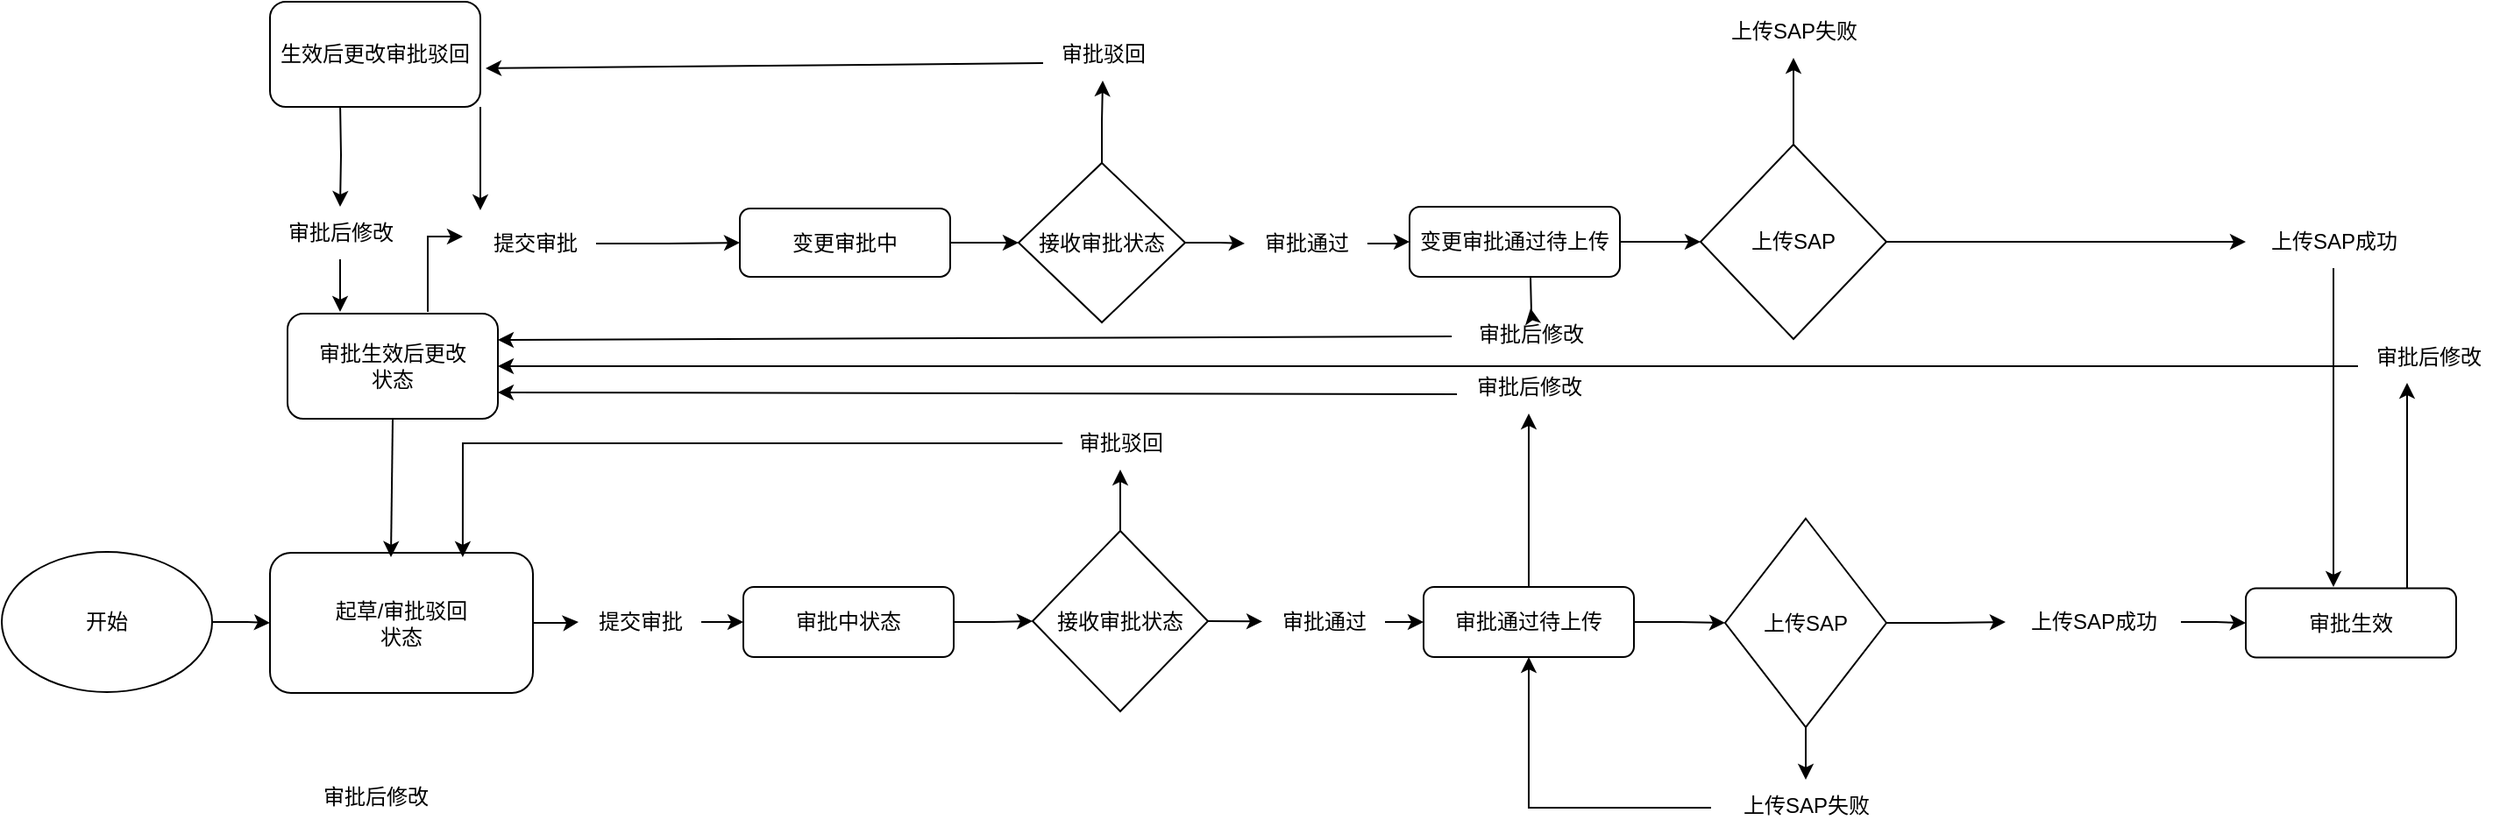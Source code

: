 <mxfile version="21.1.4" type="github">
  <diagram id="C5RBs43oDa-KdzZeNtuy" name="Page-1">
    <mxGraphModel dx="1674" dy="764" grid="1" gridSize="10" guides="1" tooltips="1" connect="1" arrows="1" fold="1" page="1" pageScale="1" pageWidth="1600" pageHeight="1200" math="0" shadow="0">
      <root>
        <mxCell id="WIyWlLk6GJQsqaUBKTNV-0" />
        <mxCell id="WIyWlLk6GJQsqaUBKTNV-1" parent="WIyWlLk6GJQsqaUBKTNV-0" />
        <mxCell id="duuvg9W_gR2Q3q82Fqal-52" value="" style="edgeStyle=orthogonalEdgeStyle;rounded=0;orthogonalLoop=1;jettySize=auto;html=1;" edge="1" parent="WIyWlLk6GJQsqaUBKTNV-1" source="duuvg9W_gR2Q3q82Fqal-0" target="duuvg9W_gR2Q3q82Fqal-1">
          <mxGeometry relative="1" as="geometry" />
        </mxCell>
        <mxCell id="duuvg9W_gR2Q3q82Fqal-0" value="开始" style="ellipse;whiteSpace=wrap;html=1;labelBackgroundColor=none;labelBorderColor=none;" vertex="1" parent="WIyWlLk6GJQsqaUBKTNV-1">
          <mxGeometry x="27" y="597" width="120" height="80" as="geometry" />
        </mxCell>
        <mxCell id="duuvg9W_gR2Q3q82Fqal-51" value="" style="edgeStyle=orthogonalEdgeStyle;rounded=0;orthogonalLoop=1;jettySize=auto;html=1;" edge="1" parent="WIyWlLk6GJQsqaUBKTNV-1" source="duuvg9W_gR2Q3q82Fqal-1" target="duuvg9W_gR2Q3q82Fqal-35">
          <mxGeometry relative="1" as="geometry" />
        </mxCell>
        <mxCell id="duuvg9W_gR2Q3q82Fqal-1" value="起草/审批驳回&lt;br&gt;状态" style="rounded=1;whiteSpace=wrap;html=1;" vertex="1" parent="WIyWlLk6GJQsqaUBKTNV-1">
          <mxGeometry x="180" y="597.5" width="150" height="80" as="geometry" />
        </mxCell>
        <mxCell id="duuvg9W_gR2Q3q82Fqal-34" value="" style="edgeStyle=orthogonalEdgeStyle;rounded=0;orthogonalLoop=1;jettySize=auto;html=1;" edge="1" parent="WIyWlLk6GJQsqaUBKTNV-1" source="duuvg9W_gR2Q3q82Fqal-3" target="duuvg9W_gR2Q3q82Fqal-21">
          <mxGeometry relative="1" as="geometry" />
        </mxCell>
        <mxCell id="duuvg9W_gR2Q3q82Fqal-3" value="审批中状态" style="rounded=1;whiteSpace=wrap;html=1;" vertex="1" parent="WIyWlLk6GJQsqaUBKTNV-1">
          <mxGeometry x="450" y="617" width="120" height="40" as="geometry" />
        </mxCell>
        <mxCell id="duuvg9W_gR2Q3q82Fqal-117" value="" style="edgeStyle=orthogonalEdgeStyle;rounded=0;orthogonalLoop=1;jettySize=auto;html=1;" edge="1" parent="WIyWlLk6GJQsqaUBKTNV-1">
          <mxGeometry relative="1" as="geometry">
            <mxPoint x="1399" y="617.75" as="sourcePoint" />
            <mxPoint x="1399" y="500.5" as="targetPoint" />
            <Array as="points">
              <mxPoint x="1399" y="590" />
              <mxPoint x="1399" y="590" />
            </Array>
          </mxGeometry>
        </mxCell>
        <mxCell id="duuvg9W_gR2Q3q82Fqal-6" value="审批生效" style="rounded=1;whiteSpace=wrap;html=1;" vertex="1" parent="WIyWlLk6GJQsqaUBKTNV-1">
          <mxGeometry x="1307" y="617.75" width="120" height="39.5" as="geometry" />
        </mxCell>
        <mxCell id="duuvg9W_gR2Q3q82Fqal-33" value="" style="edgeStyle=orthogonalEdgeStyle;rounded=0;orthogonalLoop=1;jettySize=auto;html=1;" edge="1" parent="WIyWlLk6GJQsqaUBKTNV-1" source="duuvg9W_gR2Q3q82Fqal-8" target="duuvg9W_gR2Q3q82Fqal-10">
          <mxGeometry relative="1" as="geometry" />
        </mxCell>
        <mxCell id="duuvg9W_gR2Q3q82Fqal-8" value="审批通过" style="text;html=1;align=center;verticalAlign=middle;resizable=0;points=[];autosize=1;strokeColor=none;fillColor=none;" vertex="1" parent="WIyWlLk6GJQsqaUBKTNV-1">
          <mxGeometry x="746" y="622" width="70" height="30" as="geometry" />
        </mxCell>
        <mxCell id="duuvg9W_gR2Q3q82Fqal-12" value="审批驳回" style="text;html=1;align=center;verticalAlign=middle;resizable=0;points=[];autosize=1;strokeColor=none;fillColor=none;" vertex="1" parent="WIyWlLk6GJQsqaUBKTNV-1">
          <mxGeometry x="630" y="520" width="70" height="30" as="geometry" />
        </mxCell>
        <mxCell id="duuvg9W_gR2Q3q82Fqal-55" value="" style="edgeStyle=orthogonalEdgeStyle;rounded=0;orthogonalLoop=1;jettySize=auto;html=1;" edge="1" parent="WIyWlLk6GJQsqaUBKTNV-1" source="duuvg9W_gR2Q3q82Fqal-21" target="duuvg9W_gR2Q3q82Fqal-12">
          <mxGeometry relative="1" as="geometry" />
        </mxCell>
        <mxCell id="duuvg9W_gR2Q3q82Fqal-21" value="接收审批状态" style="rhombus;whiteSpace=wrap;html=1;" vertex="1" parent="WIyWlLk6GJQsqaUBKTNV-1">
          <mxGeometry x="615" y="585" width="100" height="103" as="geometry" />
        </mxCell>
        <mxCell id="duuvg9W_gR2Q3q82Fqal-47" value="" style="edgeStyle=orthogonalEdgeStyle;rounded=0;orthogonalLoop=1;jettySize=auto;html=1;" edge="1" parent="WIyWlLk6GJQsqaUBKTNV-1" source="duuvg9W_gR2Q3q82Fqal-28" target="duuvg9W_gR2Q3q82Fqal-46">
          <mxGeometry relative="1" as="geometry" />
        </mxCell>
        <mxCell id="duuvg9W_gR2Q3q82Fqal-69" value="" style="edgeStyle=orthogonalEdgeStyle;rounded=0;orthogonalLoop=1;jettySize=auto;html=1;" edge="1" parent="WIyWlLk6GJQsqaUBKTNV-1" source="duuvg9W_gR2Q3q82Fqal-28" target="duuvg9W_gR2Q3q82Fqal-44">
          <mxGeometry relative="1" as="geometry" />
        </mxCell>
        <mxCell id="duuvg9W_gR2Q3q82Fqal-28" value="上传SAP" style="rhombus;whiteSpace=wrap;html=1;" vertex="1" parent="WIyWlLk6GJQsqaUBKTNV-1">
          <mxGeometry x="1010" y="578" width="92" height="119" as="geometry" />
        </mxCell>
        <mxCell id="duuvg9W_gR2Q3q82Fqal-43" value="" style="edgeStyle=orthogonalEdgeStyle;rounded=0;orthogonalLoop=1;jettySize=auto;html=1;" edge="1" parent="WIyWlLk6GJQsqaUBKTNV-1" source="duuvg9W_gR2Q3q82Fqal-10" target="duuvg9W_gR2Q3q82Fqal-28">
          <mxGeometry relative="1" as="geometry" />
        </mxCell>
        <mxCell id="duuvg9W_gR2Q3q82Fqal-37" value="" style="edgeStyle=orthogonalEdgeStyle;rounded=0;orthogonalLoop=1;jettySize=auto;html=1;" edge="1" parent="WIyWlLk6GJQsqaUBKTNV-1" source="duuvg9W_gR2Q3q82Fqal-35" target="duuvg9W_gR2Q3q82Fqal-3">
          <mxGeometry relative="1" as="geometry" />
        </mxCell>
        <mxCell id="duuvg9W_gR2Q3q82Fqal-35" value="提交审批" style="text;html=1;align=center;verticalAlign=middle;resizable=0;points=[];autosize=1;strokeColor=none;fillColor=none;" vertex="1" parent="WIyWlLk6GJQsqaUBKTNV-1">
          <mxGeometry x="356" y="622" width="70" height="30" as="geometry" />
        </mxCell>
        <mxCell id="duuvg9W_gR2Q3q82Fqal-49" value="" style="edgeStyle=orthogonalEdgeStyle;rounded=0;orthogonalLoop=1;jettySize=auto;html=1;" edge="1" parent="WIyWlLk6GJQsqaUBKTNV-1" source="duuvg9W_gR2Q3q82Fqal-44" target="duuvg9W_gR2Q3q82Fqal-6">
          <mxGeometry relative="1" as="geometry" />
        </mxCell>
        <mxCell id="duuvg9W_gR2Q3q82Fqal-44" value="上传SAP成功" style="text;html=1;align=center;verticalAlign=middle;resizable=0;points=[];autosize=1;strokeColor=none;fillColor=none;" vertex="1" parent="WIyWlLk6GJQsqaUBKTNV-1">
          <mxGeometry x="1170" y="622" width="100" height="30" as="geometry" />
        </mxCell>
        <mxCell id="duuvg9W_gR2Q3q82Fqal-46" value="上传SAP失败" style="text;html=1;align=center;verticalAlign=middle;resizable=0;points=[];autosize=1;strokeColor=none;fillColor=none;" vertex="1" parent="WIyWlLk6GJQsqaUBKTNV-1">
          <mxGeometry x="1006" y="727" width="100" height="30" as="geometry" />
        </mxCell>
        <mxCell id="duuvg9W_gR2Q3q82Fqal-70" value="" style="edgeStyle=orthogonalEdgeStyle;rounded=0;orthogonalLoop=1;jettySize=auto;html=1;" edge="1" parent="WIyWlLk6GJQsqaUBKTNV-1" source="duuvg9W_gR2Q3q82Fqal-10" target="duuvg9W_gR2Q3q82Fqal-62">
          <mxGeometry relative="1" as="geometry" />
        </mxCell>
        <mxCell id="duuvg9W_gR2Q3q82Fqal-10" value="审批通过待上传" style="rounded=1;whiteSpace=wrap;html=1;" vertex="1" parent="WIyWlLk6GJQsqaUBKTNV-1">
          <mxGeometry x="838" y="617" width="120" height="40" as="geometry" />
        </mxCell>
        <mxCell id="duuvg9W_gR2Q3q82Fqal-58" value="" style="endArrow=classic;html=1;rounded=0;exitX=1;exitY=0.5;exitDx=0;exitDy=0;" edge="1" parent="WIyWlLk6GJQsqaUBKTNV-1" source="duuvg9W_gR2Q3q82Fqal-21" target="duuvg9W_gR2Q3q82Fqal-8">
          <mxGeometry width="50" height="50" relative="1" as="geometry">
            <mxPoint x="630" y="687" as="sourcePoint" />
            <mxPoint x="680" y="637" as="targetPoint" />
          </mxGeometry>
        </mxCell>
        <mxCell id="duuvg9W_gR2Q3q82Fqal-59" value="" style="endArrow=classic;html=1;rounded=0;exitX=0.029;exitY=0.5;exitDx=0;exitDy=0;exitPerimeter=0;entryX=0.733;entryY=0.031;entryDx=0;entryDy=0;entryPerimeter=0;" edge="1" parent="WIyWlLk6GJQsqaUBKTNV-1" source="duuvg9W_gR2Q3q82Fqal-12" target="duuvg9W_gR2Q3q82Fqal-1">
          <mxGeometry width="50" height="50" relative="1" as="geometry">
            <mxPoint x="630" y="687" as="sourcePoint" />
            <mxPoint x="290" y="590" as="targetPoint" />
            <Array as="points">
              <mxPoint x="290" y="535" />
            </Array>
          </mxGeometry>
        </mxCell>
        <mxCell id="duuvg9W_gR2Q3q82Fqal-62" value="审批后修改" style="text;html=1;align=center;verticalAlign=middle;resizable=0;points=[];autosize=1;strokeColor=none;fillColor=none;" vertex="1" parent="WIyWlLk6GJQsqaUBKTNV-1">
          <mxGeometry x="858" y="488" width="80" height="30" as="geometry" />
        </mxCell>
        <mxCell id="duuvg9W_gR2Q3q82Fqal-65" value="" style="endArrow=classic;html=1;rounded=0;exitX=-0.04;exitY=0.533;exitDx=0;exitDy=0;exitPerimeter=0;entryX=0.5;entryY=1;entryDx=0;entryDy=0;" edge="1" parent="WIyWlLk6GJQsqaUBKTNV-1" source="duuvg9W_gR2Q3q82Fqal-46" target="duuvg9W_gR2Q3q82Fqal-10">
          <mxGeometry width="50" height="50" relative="1" as="geometry">
            <mxPoint x="700" y="687" as="sourcePoint" />
            <mxPoint x="750" y="637" as="targetPoint" />
            <Array as="points">
              <mxPoint x="898" y="743" />
            </Array>
          </mxGeometry>
        </mxCell>
        <mxCell id="duuvg9W_gR2Q3q82Fqal-66" value="" style="endArrow=classic;html=1;rounded=0;exitX=-0.012;exitY=0.633;exitDx=0;exitDy=0;exitPerimeter=0;entryX=1;entryY=0.75;entryDx=0;entryDy=0;" edge="1" parent="WIyWlLk6GJQsqaUBKTNV-1" source="duuvg9W_gR2Q3q82Fqal-62" target="duuvg9W_gR2Q3q82Fqal-72">
          <mxGeometry width="50" height="50" relative="1" as="geometry">
            <mxPoint x="700" y="699" as="sourcePoint" />
            <mxPoint x="266" y="503" as="targetPoint" />
            <Array as="points" />
          </mxGeometry>
        </mxCell>
        <mxCell id="duuvg9W_gR2Q3q82Fqal-71" value="审批后修改" style="text;html=1;align=center;verticalAlign=middle;resizable=0;points=[];autosize=1;strokeColor=none;fillColor=none;" vertex="1" parent="WIyWlLk6GJQsqaUBKTNV-1">
          <mxGeometry x="200" y="722" width="80" height="30" as="geometry" />
        </mxCell>
        <mxCell id="duuvg9W_gR2Q3q82Fqal-72" value="审批生效后更改&lt;br style=&quot;border-color: var(--border-color);&quot;&gt;状态" style="rounded=1;whiteSpace=wrap;html=1;" vertex="1" parent="WIyWlLk6GJQsqaUBKTNV-1">
          <mxGeometry x="190" y="461" width="120" height="60" as="geometry" />
        </mxCell>
        <mxCell id="duuvg9W_gR2Q3q82Fqal-73" value="" style="endArrow=classic;html=1;rounded=0;exitX=0.5;exitY=1;exitDx=0;exitDy=0;entryX=0.46;entryY=0.031;entryDx=0;entryDy=0;entryPerimeter=0;" edge="1" parent="WIyWlLk6GJQsqaUBKTNV-1" source="duuvg9W_gR2Q3q82Fqal-72" target="duuvg9W_gR2Q3q82Fqal-1">
          <mxGeometry width="50" height="50" relative="1" as="geometry">
            <mxPoint x="700" y="677" as="sourcePoint" />
            <mxPoint x="249" y="594" as="targetPoint" />
          </mxGeometry>
        </mxCell>
        <mxCell id="duuvg9W_gR2Q3q82Fqal-84" value="" style="edgeStyle=orthogonalEdgeStyle;rounded=0;orthogonalLoop=1;jettySize=auto;html=1;" edge="1" parent="WIyWlLk6GJQsqaUBKTNV-1" source="duuvg9W_gR2Q3q82Fqal-79" target="duuvg9W_gR2Q3q82Fqal-83">
          <mxGeometry relative="1" as="geometry" />
        </mxCell>
        <mxCell id="duuvg9W_gR2Q3q82Fqal-79" value="提交审批" style="text;html=1;align=center;verticalAlign=middle;resizable=0;points=[];autosize=1;strokeColor=none;fillColor=none;" vertex="1" parent="WIyWlLk6GJQsqaUBKTNV-1">
          <mxGeometry x="296" y="406" width="70" height="30" as="geometry" />
        </mxCell>
        <mxCell id="duuvg9W_gR2Q3q82Fqal-89" value="" style="edgeStyle=orthogonalEdgeStyle;rounded=0;orthogonalLoop=1;jettySize=auto;html=1;" edge="1" parent="WIyWlLk6GJQsqaUBKTNV-1" source="duuvg9W_gR2Q3q82Fqal-83" target="duuvg9W_gR2Q3q82Fqal-88">
          <mxGeometry relative="1" as="geometry" />
        </mxCell>
        <mxCell id="duuvg9W_gR2Q3q82Fqal-83" value="变更审批中" style="rounded=1;whiteSpace=wrap;html=1;" vertex="1" parent="WIyWlLk6GJQsqaUBKTNV-1">
          <mxGeometry x="448" y="401" width="120" height="39" as="geometry" />
        </mxCell>
        <mxCell id="duuvg9W_gR2Q3q82Fqal-87" value="" style="endArrow=classic;html=1;rounded=0;" edge="1" parent="WIyWlLk6GJQsqaUBKTNV-1">
          <mxGeometry width="50" height="50" relative="1" as="geometry">
            <mxPoint x="270" y="460" as="sourcePoint" />
            <mxPoint x="290" y="417" as="targetPoint" />
            <Array as="points">
              <mxPoint x="270" y="417" />
            </Array>
          </mxGeometry>
        </mxCell>
        <mxCell id="duuvg9W_gR2Q3q82Fqal-92" value="" style="edgeStyle=orthogonalEdgeStyle;rounded=0;orthogonalLoop=1;jettySize=auto;html=1;" edge="1" parent="WIyWlLk6GJQsqaUBKTNV-1" source="duuvg9W_gR2Q3q82Fqal-88" target="duuvg9W_gR2Q3q82Fqal-90">
          <mxGeometry relative="1" as="geometry" />
        </mxCell>
        <mxCell id="duuvg9W_gR2Q3q82Fqal-101" value="" style="edgeStyle=orthogonalEdgeStyle;rounded=0;orthogonalLoop=1;jettySize=auto;html=1;" edge="1" parent="WIyWlLk6GJQsqaUBKTNV-1" source="duuvg9W_gR2Q3q82Fqal-88" target="duuvg9W_gR2Q3q82Fqal-99">
          <mxGeometry relative="1" as="geometry" />
        </mxCell>
        <mxCell id="duuvg9W_gR2Q3q82Fqal-88" value="接收审批状态" style="rhombus;whiteSpace=wrap;html=1;" vertex="1" parent="WIyWlLk6GJQsqaUBKTNV-1">
          <mxGeometry x="607" y="375" width="95" height="91" as="geometry" />
        </mxCell>
        <mxCell id="duuvg9W_gR2Q3q82Fqal-90" value="审批驳回" style="text;html=1;align=center;verticalAlign=middle;resizable=0;points=[];autosize=1;strokeColor=none;fillColor=none;" vertex="1" parent="WIyWlLk6GJQsqaUBKTNV-1">
          <mxGeometry x="620" y="298" width="70" height="30" as="geometry" />
        </mxCell>
        <mxCell id="duuvg9W_gR2Q3q82Fqal-97" value="" style="edgeStyle=orthogonalEdgeStyle;rounded=0;orthogonalLoop=1;jettySize=auto;html=1;" edge="1" parent="WIyWlLk6GJQsqaUBKTNV-1" target="duuvg9W_gR2Q3q82Fqal-95">
          <mxGeometry relative="1" as="geometry">
            <mxPoint x="220" y="340" as="sourcePoint" />
          </mxGeometry>
        </mxCell>
        <mxCell id="duuvg9W_gR2Q3q82Fqal-91" value="生效后更改审批驳回" style="rounded=1;whiteSpace=wrap;html=1;" vertex="1" parent="WIyWlLk6GJQsqaUBKTNV-1">
          <mxGeometry x="180" y="283" width="120" height="60" as="geometry" />
        </mxCell>
        <mxCell id="duuvg9W_gR2Q3q82Fqal-93" value="" style="endArrow=classic;html=1;rounded=0;exitX=0.014;exitY=0.667;exitDx=0;exitDy=0;exitPerimeter=0;entryX=1.025;entryY=0.633;entryDx=0;entryDy=0;entryPerimeter=0;" edge="1" parent="WIyWlLk6GJQsqaUBKTNV-1" source="duuvg9W_gR2Q3q82Fqal-90" target="duuvg9W_gR2Q3q82Fqal-91">
          <mxGeometry width="50" height="50" relative="1" as="geometry">
            <mxPoint x="700" y="677" as="sourcePoint" />
            <mxPoint x="320" y="318" as="targetPoint" />
          </mxGeometry>
        </mxCell>
        <mxCell id="duuvg9W_gR2Q3q82Fqal-96" value="" style="edgeStyle=orthogonalEdgeStyle;rounded=0;orthogonalLoop=1;jettySize=auto;html=1;" edge="1" parent="WIyWlLk6GJQsqaUBKTNV-1" source="duuvg9W_gR2Q3q82Fqal-95">
          <mxGeometry relative="1" as="geometry">
            <mxPoint x="220" y="460" as="targetPoint" />
          </mxGeometry>
        </mxCell>
        <mxCell id="duuvg9W_gR2Q3q82Fqal-95" value="审批后修改" style="text;html=1;align=center;verticalAlign=middle;resizable=0;points=[];autosize=1;strokeColor=none;fillColor=none;" vertex="1" parent="WIyWlLk6GJQsqaUBKTNV-1">
          <mxGeometry x="180" y="400" width="80" height="30" as="geometry" />
        </mxCell>
        <mxCell id="duuvg9W_gR2Q3q82Fqal-110" value="" style="edgeStyle=orthogonalEdgeStyle;rounded=0;orthogonalLoop=1;jettySize=auto;html=1;" edge="1" parent="WIyWlLk6GJQsqaUBKTNV-1" target="duuvg9W_gR2Q3q82Fqal-109">
          <mxGeometry relative="1" as="geometry">
            <mxPoint x="899" y="440" as="sourcePoint" />
          </mxGeometry>
        </mxCell>
        <mxCell id="duuvg9W_gR2Q3q82Fqal-115" value="" style="edgeStyle=orthogonalEdgeStyle;rounded=0;orthogonalLoop=1;jettySize=auto;html=1;" edge="1" parent="WIyWlLk6GJQsqaUBKTNV-1" source="duuvg9W_gR2Q3q82Fqal-98" target="duuvg9W_gR2Q3q82Fqal-102">
          <mxGeometry relative="1" as="geometry" />
        </mxCell>
        <mxCell id="duuvg9W_gR2Q3q82Fqal-98" value="变更审批通过待上传" style="rounded=1;whiteSpace=wrap;html=1;" vertex="1" parent="WIyWlLk6GJQsqaUBKTNV-1">
          <mxGeometry x="830" y="400" width="120" height="40" as="geometry" />
        </mxCell>
        <mxCell id="duuvg9W_gR2Q3q82Fqal-100" value="" style="edgeStyle=orthogonalEdgeStyle;rounded=0;orthogonalLoop=1;jettySize=auto;html=1;" edge="1" parent="WIyWlLk6GJQsqaUBKTNV-1" source="duuvg9W_gR2Q3q82Fqal-99" target="duuvg9W_gR2Q3q82Fqal-98">
          <mxGeometry relative="1" as="geometry" />
        </mxCell>
        <mxCell id="duuvg9W_gR2Q3q82Fqal-99" value="审批通过" style="text;html=1;align=center;verticalAlign=middle;resizable=0;points=[];autosize=1;strokeColor=none;fillColor=none;" vertex="1" parent="WIyWlLk6GJQsqaUBKTNV-1">
          <mxGeometry x="736" y="406" width="70" height="30" as="geometry" />
        </mxCell>
        <mxCell id="duuvg9W_gR2Q3q82Fqal-105" value="" style="edgeStyle=orthogonalEdgeStyle;rounded=0;orthogonalLoop=1;jettySize=auto;html=1;" edge="1" parent="WIyWlLk6GJQsqaUBKTNV-1" source="duuvg9W_gR2Q3q82Fqal-102" target="duuvg9W_gR2Q3q82Fqal-104">
          <mxGeometry relative="1" as="geometry" />
        </mxCell>
        <mxCell id="duuvg9W_gR2Q3q82Fqal-118" value="" style="edgeStyle=orthogonalEdgeStyle;rounded=0;orthogonalLoop=1;jettySize=auto;html=1;" edge="1" parent="WIyWlLk6GJQsqaUBKTNV-1" source="duuvg9W_gR2Q3q82Fqal-102" target="duuvg9W_gR2Q3q82Fqal-103">
          <mxGeometry relative="1" as="geometry" />
        </mxCell>
        <mxCell id="duuvg9W_gR2Q3q82Fqal-102" value="上传SAP" style="rhombus;whiteSpace=wrap;html=1;" vertex="1" parent="WIyWlLk6GJQsqaUBKTNV-1">
          <mxGeometry x="996" y="364.5" width="106" height="111" as="geometry" />
        </mxCell>
        <mxCell id="duuvg9W_gR2Q3q82Fqal-103" value="上传SAP失败" style="text;html=1;align=center;verticalAlign=middle;resizable=0;points=[];autosize=1;strokeColor=none;fillColor=none;" vertex="1" parent="WIyWlLk6GJQsqaUBKTNV-1">
          <mxGeometry x="999" y="285" width="100" height="30" as="geometry" />
        </mxCell>
        <mxCell id="duuvg9W_gR2Q3q82Fqal-107" value="" style="edgeStyle=orthogonalEdgeStyle;rounded=0;orthogonalLoop=1;jettySize=auto;html=1;" edge="1" parent="WIyWlLk6GJQsqaUBKTNV-1" source="duuvg9W_gR2Q3q82Fqal-104">
          <mxGeometry relative="1" as="geometry">
            <mxPoint x="1357" y="617" as="targetPoint" />
          </mxGeometry>
        </mxCell>
        <mxCell id="duuvg9W_gR2Q3q82Fqal-104" value="上传SAP成功" style="text;html=1;align=center;verticalAlign=middle;resizable=0;points=[];autosize=1;strokeColor=none;fillColor=none;" vertex="1" parent="WIyWlLk6GJQsqaUBKTNV-1">
          <mxGeometry x="1307" y="405" width="100" height="30" as="geometry" />
        </mxCell>
        <mxCell id="duuvg9W_gR2Q3q82Fqal-108" value="" style="endArrow=classic;html=1;rounded=0;exitX=1;exitY=1;exitDx=0;exitDy=0;entryX=0.057;entryY=-0.133;entryDx=0;entryDy=0;entryPerimeter=0;" edge="1" parent="WIyWlLk6GJQsqaUBKTNV-1" source="duuvg9W_gR2Q3q82Fqal-91" target="duuvg9W_gR2Q3q82Fqal-79">
          <mxGeometry width="50" height="50" relative="1" as="geometry">
            <mxPoint x="700" y="610" as="sourcePoint" />
            <mxPoint x="420" y="400" as="targetPoint" />
          </mxGeometry>
        </mxCell>
        <mxCell id="duuvg9W_gR2Q3q82Fqal-109" value="审批后修改" style="text;html=1;align=center;verticalAlign=middle;resizable=0;points=[];autosize=1;strokeColor=none;fillColor=none;" vertex="1" parent="WIyWlLk6GJQsqaUBKTNV-1">
          <mxGeometry x="859" y="458" width="80" height="30" as="geometry" />
        </mxCell>
        <mxCell id="duuvg9W_gR2Q3q82Fqal-111" value="" style="endArrow=classic;html=1;rounded=0;exitX=-0.062;exitY=0.533;exitDx=0;exitDy=0;exitPerimeter=0;entryX=1;entryY=0.25;entryDx=0;entryDy=0;" edge="1" parent="WIyWlLk6GJQsqaUBKTNV-1" source="duuvg9W_gR2Q3q82Fqal-109" target="duuvg9W_gR2Q3q82Fqal-72">
          <mxGeometry width="50" height="50" relative="1" as="geometry">
            <mxPoint x="700" y="610" as="sourcePoint" />
            <mxPoint x="750" y="560" as="targetPoint" />
          </mxGeometry>
        </mxCell>
        <mxCell id="duuvg9W_gR2Q3q82Fqal-112" value="审批后修改" style="text;html=1;align=center;verticalAlign=middle;resizable=0;points=[];autosize=1;strokeColor=none;fillColor=none;" vertex="1" parent="WIyWlLk6GJQsqaUBKTNV-1">
          <mxGeometry x="1371" y="470.5" width="80" height="30" as="geometry" />
        </mxCell>
        <mxCell id="duuvg9W_gR2Q3q82Fqal-114" value="" style="endArrow=classic;html=1;rounded=0;exitX=0;exitY=0.683;exitDx=0;exitDy=0;exitPerimeter=0;entryX=1;entryY=0.5;entryDx=0;entryDy=0;" edge="1" parent="WIyWlLk6GJQsqaUBKTNV-1" source="duuvg9W_gR2Q3q82Fqal-112" target="duuvg9W_gR2Q3q82Fqal-72">
          <mxGeometry width="50" height="50" relative="1" as="geometry">
            <mxPoint x="700" y="610" as="sourcePoint" />
            <mxPoint x="750" y="560" as="targetPoint" />
          </mxGeometry>
        </mxCell>
      </root>
    </mxGraphModel>
  </diagram>
</mxfile>
